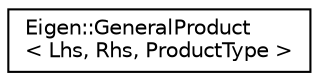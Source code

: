 digraph "Graphical Class Hierarchy"
{
  edge [fontname="Helvetica",fontsize="10",labelfontname="Helvetica",labelfontsize="10"];
  node [fontname="Helvetica",fontsize="10",shape=record];
  rankdir="LR";
  Node1 [label="Eigen::GeneralProduct\l\< Lhs, Rhs, ProductType \>",height=0.2,width=0.4,color="black", fillcolor="white", style="filled",URL="$class_eigen_1_1_general_product.html",tooltip="Expression of the product of two general matrices or vectors. "];
}
